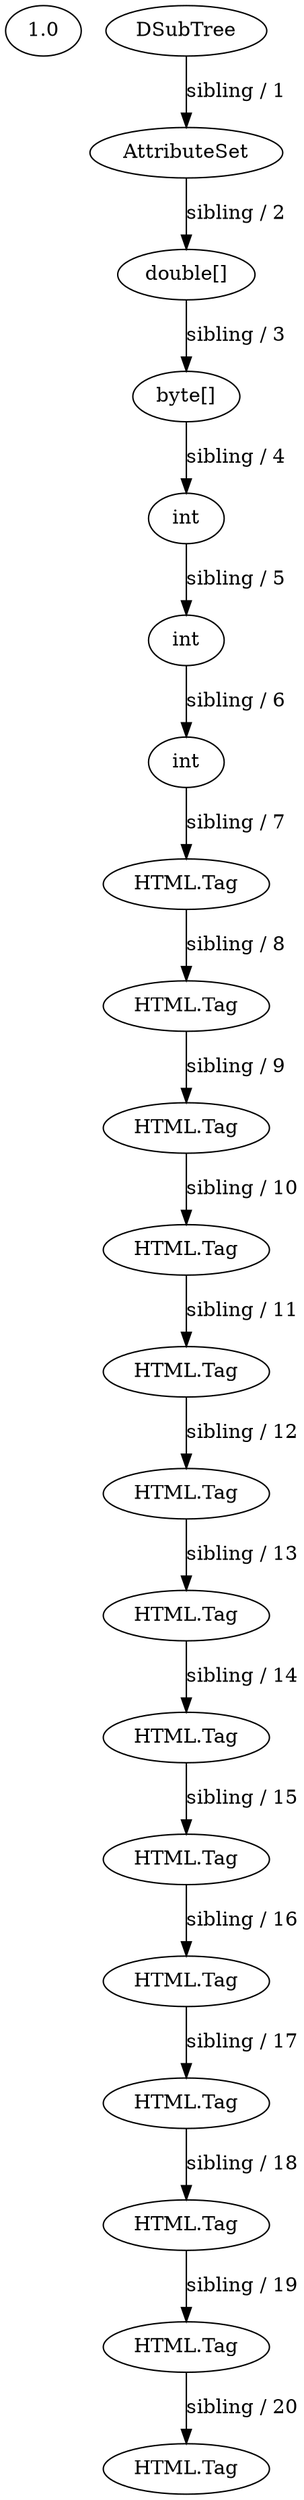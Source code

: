 // Program AST
digraph {
	1.0 [label=1.0]
	0 [label=DSubTree]
	1 [label=AttributeSet]
	0 -> 1 [label="sibling / 1" constraint=true direction=LR]
	2 [label="double[]"]
	1 -> 2 [label="sibling / 2" constraint=true direction=LR]
	3 [label="byte[]"]
	2 -> 3 [label="sibling / 3" constraint=true direction=LR]
	4 [label=int]
	3 -> 4 [label="sibling / 4" constraint=true direction=LR]
	5 [label=int]
	4 -> 5 [label="sibling / 5" constraint=true direction=LR]
	6 [label=int]
	5 -> 6 [label="sibling / 6" constraint=true direction=LR]
	7 [label="HTML.Tag"]
	6 -> 7 [label="sibling / 7" constraint=true direction=LR]
	8 [label="HTML.Tag"]
	7 -> 8 [label="sibling / 8" constraint=true direction=LR]
	9 [label="HTML.Tag"]
	8 -> 9 [label="sibling / 9" constraint=true direction=LR]
	10 [label="HTML.Tag"]
	9 -> 10 [label="sibling / 10" constraint=true direction=LR]
	11 [label="HTML.Tag"]
	10 -> 11 [label="sibling / 11" constraint=true direction=LR]
	12 [label="HTML.Tag"]
	11 -> 12 [label="sibling / 12" constraint=true direction=LR]
	13 [label="HTML.Tag"]
	12 -> 13 [label="sibling / 13" constraint=true direction=LR]
	14 [label="HTML.Tag"]
	13 -> 14 [label="sibling / 14" constraint=true direction=LR]
	15 [label="HTML.Tag"]
	14 -> 15 [label="sibling / 15" constraint=true direction=LR]
	16 [label="HTML.Tag"]
	15 -> 16 [label="sibling / 16" constraint=true direction=LR]
	17 [label="HTML.Tag"]
	16 -> 17 [label="sibling / 17" constraint=true direction=LR]
	18 [label="HTML.Tag"]
	17 -> 18 [label="sibling / 18" constraint=true direction=LR]
	19 [label="HTML.Tag"]
	18 -> 19 [label="sibling / 19" constraint=true direction=LR]
	20 [label="HTML.Tag"]
	19 -> 20 [label="sibling / 20" constraint=true direction=LR]
}
